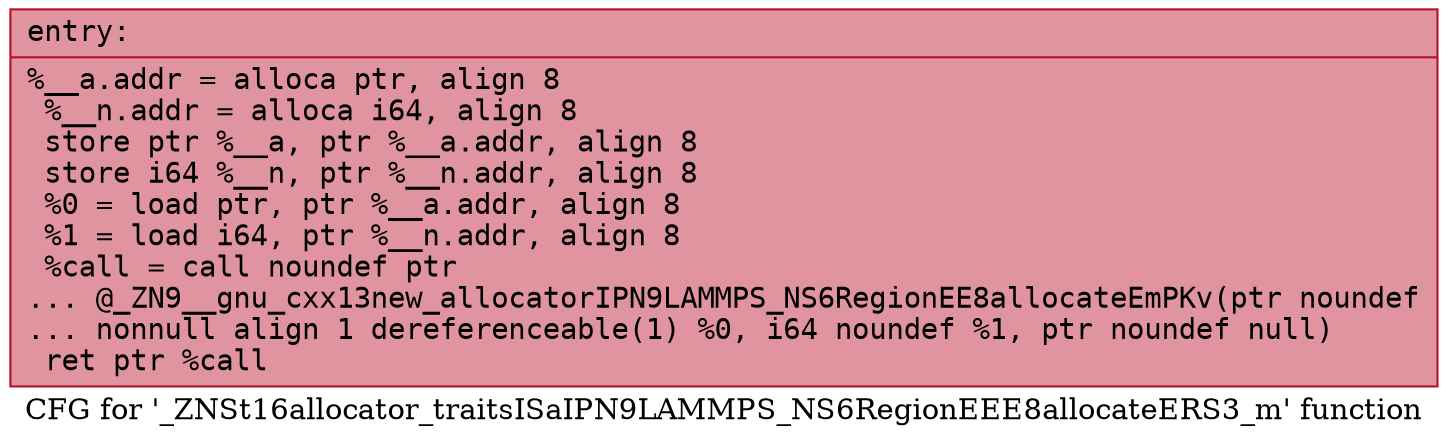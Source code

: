 digraph "CFG for '_ZNSt16allocator_traitsISaIPN9LAMMPS_NS6RegionEEE8allocateERS3_m' function" {
	label="CFG for '_ZNSt16allocator_traitsISaIPN9LAMMPS_NS6RegionEEE8allocateERS3_m' function";

	Node0x561837f913e0 [shape=record,color="#b70d28ff", style=filled, fillcolor="#b70d2870" fontname="Courier",label="{entry:\l|  %__a.addr = alloca ptr, align 8\l  %__n.addr = alloca i64, align 8\l  store ptr %__a, ptr %__a.addr, align 8\l  store i64 %__n, ptr %__n.addr, align 8\l  %0 = load ptr, ptr %__a.addr, align 8\l  %1 = load i64, ptr %__n.addr, align 8\l  %call = call noundef ptr\l... @_ZN9__gnu_cxx13new_allocatorIPN9LAMMPS_NS6RegionEE8allocateEmPKv(ptr noundef\l... nonnull align 1 dereferenceable(1) %0, i64 noundef %1, ptr noundef null)\l  ret ptr %call\l}"];
}
